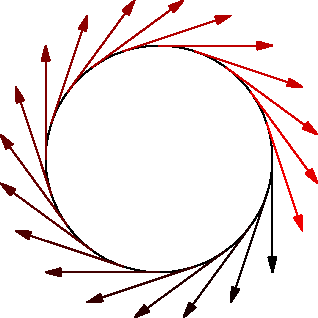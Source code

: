 size(0,0);

path cle=scale(2cm)*reverse(unitcircle);

draw(cle);

for(real i=0; i<=length(cle); i+=.2)
  draw(point(cle,i)--2cm*dir(cle,i)+point(cle,i),Arrow,p=i/length(cle)*red);
